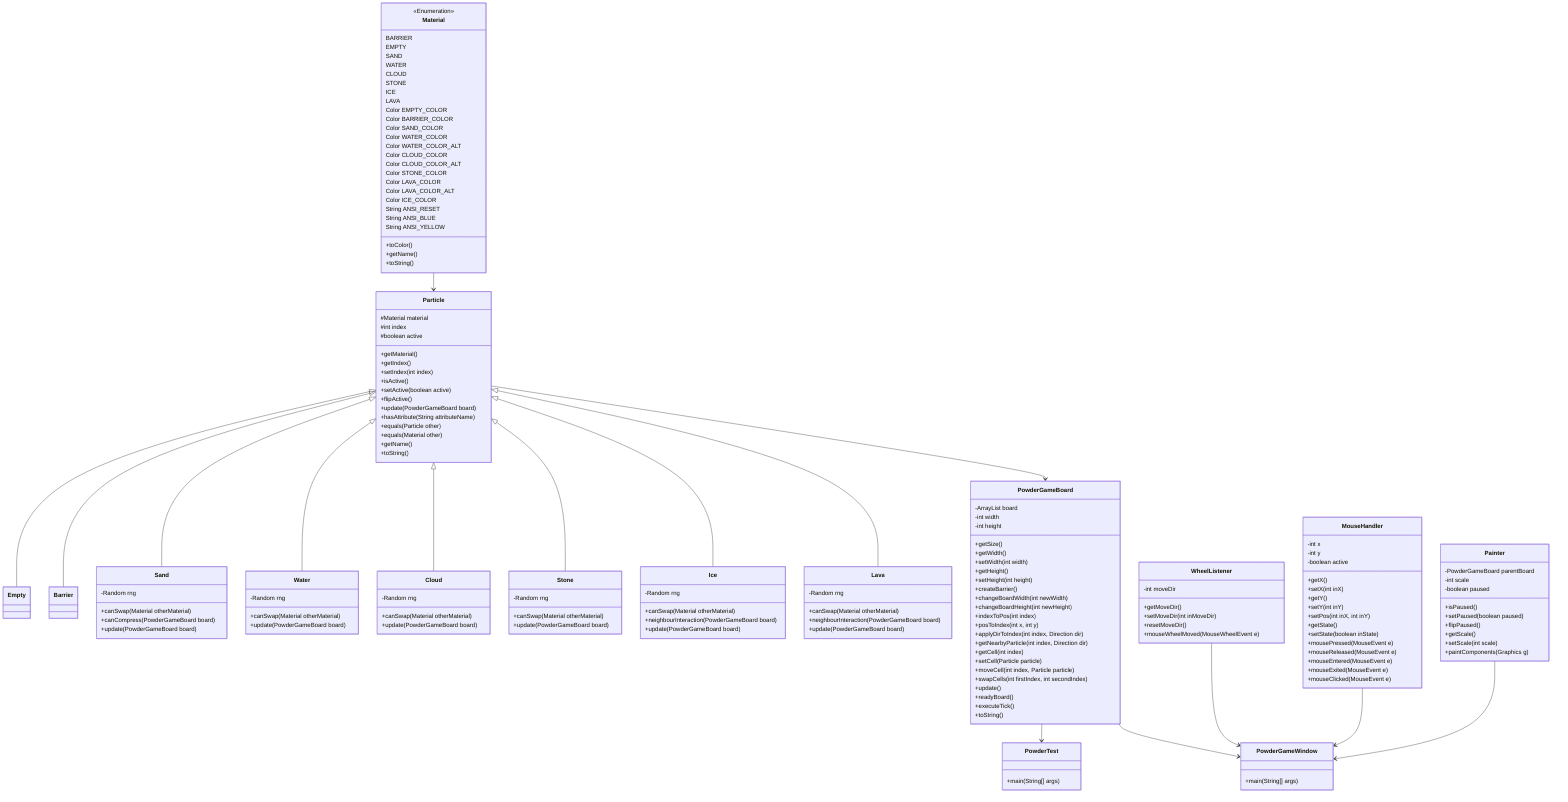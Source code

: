 classDiagram
    class Material
    <<Enumeration>> Material
    Material : BARRIER
    Material : EMPTY
    Material : SAND
    Material : WATER
    Material : CLOUD
    Material : STONE
    Material : ICE
    Material : LAVA
    Material : Color EMPTY_COLOR
    Material : Color BARRIER_COLOR
    Material : Color SAND_COLOR
    Material : Color WATER_COLOR
    Material : Color WATER_COLOR_ALT
    Material : Color CLOUD_COLOR
    Material : Color CLOUD_COLOR_ALT
    Material : Color STONE_COLOR
    Material : Color LAVA_COLOR
    Material : Color LAVA_COLOR_ALT
    Material : Color ICE_COLOR
    Material : String ANSI_RESET
    Material : String ANSI_BLUE
    Material : String ANSI_YELLOW
    Material : +toColor()
    Material : +getName()
    Material : +toString()
    
    Material --> Particle
    Particle : #Material material
    Particle : #int index
    Particle : #boolean active
    Particle : +getMaterial()
    Particle : +getIndex()
    Particle : +setIndex(int index)
    Particle : +isActive()
    Particle : +setActive(boolean active)
    Particle : +flipActive()
    Particle : +update(PowderGameBoard board)
    Particle : +hasAttribute(String attributeName)
    Particle : +equals(Particle other)
    Particle : +equals(Material other)
    Particle : +getName()
    Particle : +toString()

    Particle <|-- Empty

    Particle <|-- Barrier

    Particle <|-- Sand
    Sand : -Random rng
    Sand : +canSwap(Material otherMaterial)
    Sand : +canCompress(PowderGameBoard board)
    Sand : +update(PowderGameBoard board)

    Particle <|-- Water
    Water : -Random rng
    Water : +canSwap(Material otherMaterial)
    Water : +update(PowderGameBoard board)

    Particle <|-- Cloud
    Cloud : -Random rng
    Cloud : +canSwap(Material otherMaterial)
    Cloud : +update(PowderGameBoard board)

    Particle <|-- Stone
    Stone : -Random rng
    Stone : +canSwap(Material otherMaterial)
    Stone : +update(PowderGameBoard board)

    Particle <|-- Ice
    Ice : -Random rng
    Ice : +canSwap(Material otherMaterial)
    Ice : +neighbourInteraction(PowderGameBoard board)
    Ice : +update(PowderGameBoard board)

    Particle <|-- Lava
    Lava : -Random rng
    Lava : +canSwap(Material otherMaterial)
    Lava : +neighbourInteraction(PowderGameBoard board)
    Lava : +update(PowderGameBoard board)

    Particle --> PowderGameBoard
    PowderGameBoard : -ArrayList<Particle> board
    PowderGameBoard : -int width
    PowderGameBoard : -int height
    PowderGameBoard : +getSize()
    PowderGameBoard : +getWidth()
    PowderGameBoard : +setWidth(int width)
    PowderGameBoard : +getHeight()
    PowderGameBoard : +setHeight(int height)
    PowderGameBoard : +createBarrier()
    PowderGameBoard : +changeBoardWidth(int newWidth)
    PowderGameBoard : +changeBoardHeight(int newHeight)
    PowderGameBoard : +indexToPos(int index)
    PowderGameBoard : +posToIndex(int x, int y)
    PowderGameBoard : +applyDirToIndex(int index, Direction dir)
    PowderGameBoard : +getNearbyParticle(int index, Direction dir)
    PowderGameBoard : +getCell(int index)
    PowderGameBoard : +setCell(Particle particle)
    PowderGameBoard : +moveCell(int index, Particle particle)
    PowderGameBoard : +swapCells(int firstIndex, int secondIndex)
    PowderGameBoard : +update()
    PowderGameBoard : +readyBoard()
    PowderGameBoard : +executeTick()
    PowderGameBoard : +toString()

    PowderGameBoard --> PowderTest
    PowderTest : +main(String[] args)

    PowderGameBoard --> PowderGameWindow
    PowderGameWindow : +main(String[] args)

    WheelListener --> PowderGameWindow
    WheelListener : -int moveDir
    WheelListener : +getMoveDir()
    WheelListener : +setMoveDir(int inMoveDir)
    WheelListener : +resetMoveDir()
    WheelListener : +mouseWheelMoved(MouseWheelEvent e)

    MouseHandler --> PowderGameWindow
    MouseHandler : -int x
    MouseHandler : -int y
    MouseHandler : -boolean active
    MouseHandler : +getX()
    MouseHandler : +setX(int inX)
    MouseHandler : +getY()
    MouseHandler : +setY(int inY)
    MouseHandler : +setPos(int inX, int inY)
    MouseHandler : +getState()
    MouseHandler : +setState(boolean inState)
    MouseHandler : +mousePressed(MouseEvent e)
    MouseHandler : +mouseReleased(MouseEvent e)
    MouseHandler : +mouseEntered(MouseEvent e)
    MouseHandler : +mouseExited(MouseEvent e)
    MouseHandler : +mouseClicked(MouseEvent e)

    Painter --> PowderGameWindow
    Painter : -PowderGameBoard parentBoard
    Painter : -int scale
    Painter : -boolean paused
    Painter : +isPaused()
    Painter : +setPaused(boolean paused)
    Painter : +flipPaused()
    Painter : +getScale()
    Painter : +setScale(int scale)
    Painter : +paintComponents(Graphics g)